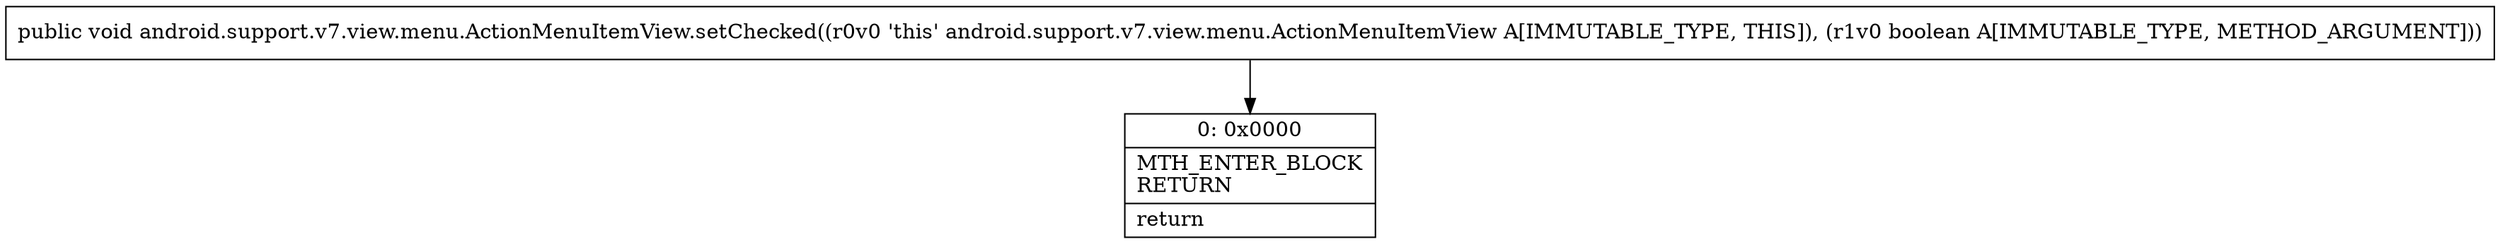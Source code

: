 digraph "CFG forandroid.support.v7.view.menu.ActionMenuItemView.setChecked(Z)V" {
Node_0 [shape=record,label="{0\:\ 0x0000|MTH_ENTER_BLOCK\lRETURN\l|return\l}"];
MethodNode[shape=record,label="{public void android.support.v7.view.menu.ActionMenuItemView.setChecked((r0v0 'this' android.support.v7.view.menu.ActionMenuItemView A[IMMUTABLE_TYPE, THIS]), (r1v0 boolean A[IMMUTABLE_TYPE, METHOD_ARGUMENT])) }"];
MethodNode -> Node_0;
}

